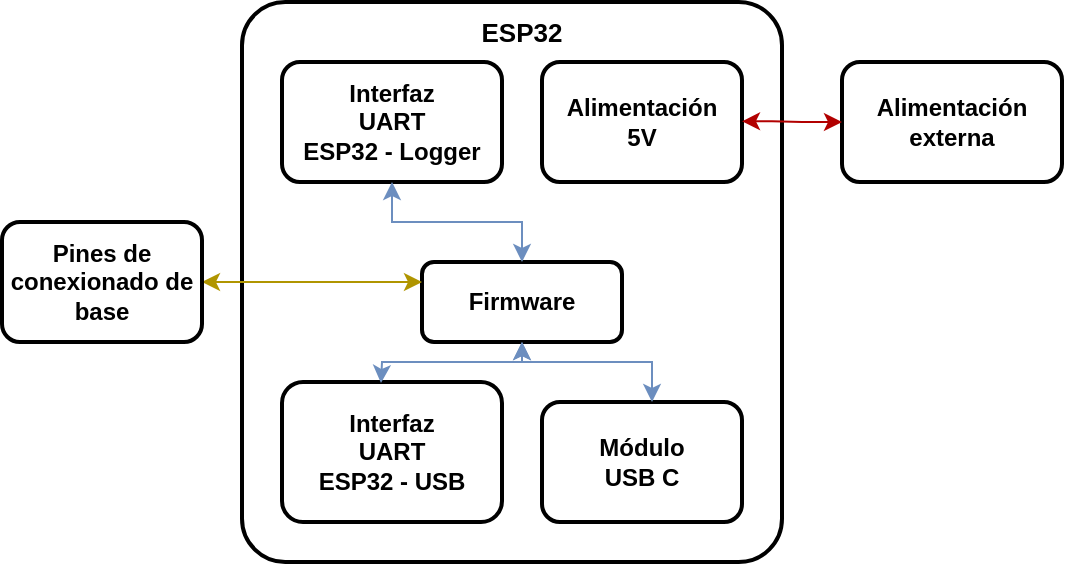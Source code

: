 <mxfile version="21.8.0" type="google">
  <diagram name="Page-1" id="AZl5n2Z-xv-6YmWAkerQ">
    <mxGraphModel grid="1" page="1" gridSize="10" guides="1" tooltips="1" connect="1" arrows="1" fold="1" pageScale="1" pageWidth="827" pageHeight="1169" math="0" shadow="0">
      <root>
        <mxCell id="0" />
        <mxCell id="1" parent="0" />
        <mxCell id="9Rn9oVYCQtDBo2JNrY6k-44" value="" style="rounded=1;whiteSpace=wrap;html=1;arcSize=8;fillColor=none;strokeWidth=2;" vertex="1" parent="1">
          <mxGeometry x="290" y="240" width="270" height="280" as="geometry" />
        </mxCell>
        <mxCell id="9Rn9oVYCQtDBo2JNrY6k-2" value="&lt;b&gt;Interfaz&lt;br&gt;UART&lt;br&gt;ESP32 - USB&lt;br&gt;&lt;/b&gt;" style="rounded=1;whiteSpace=wrap;html=1;fillColor=none;strokeWidth=2;" vertex="1" parent="1">
          <mxGeometry x="310" y="430" width="110" height="70" as="geometry" />
        </mxCell>
        <mxCell id="9Rn9oVYCQtDBo2JNrY6k-3" value="&lt;b&gt;Módulo&lt;br&gt;USB C&lt;br&gt;&lt;/b&gt;" style="rounded=1;whiteSpace=wrap;html=1;fillColor=none;strokeWidth=2;" vertex="1" parent="1">
          <mxGeometry x="440" y="440" width="100" height="60" as="geometry" />
        </mxCell>
        <mxCell id="9Rn9oVYCQtDBo2JNrY6k-4" value="&lt;b&gt;Interfaz&lt;br&gt;UART&lt;br&gt;ESP32 - Logger&lt;br&gt;&lt;/b&gt;" style="rounded=1;whiteSpace=wrap;html=1;fillColor=none;strokeWidth=2;" vertex="1" parent="1">
          <mxGeometry x="310" y="270" width="110" height="60" as="geometry" />
        </mxCell>
        <mxCell id="9Rn9oVYCQtDBo2JNrY6k-6" value="&lt;b&gt;Firmware&lt;/b&gt;" style="rounded=1;whiteSpace=wrap;html=1;fillColor=none;strokeWidth=2;" vertex="1" parent="1">
          <mxGeometry x="380" y="370" width="100" height="40" as="geometry" />
        </mxCell>
        <mxCell id="9Rn9oVYCQtDBo2JNrY6k-7" value="&lt;b&gt;Alimentación&lt;br&gt;5V&lt;br&gt;&lt;/b&gt;" style="rounded=1;whiteSpace=wrap;html=1;fillColor=none;strokeWidth=2;" vertex="1" parent="1">
          <mxGeometry x="440" y="270" width="100" height="60" as="geometry" />
        </mxCell>
        <mxCell id="9Rn9oVYCQtDBo2JNrY6k-8" value="ESP32" style="text;html=1;strokeColor=none;fillColor=none;align=center;verticalAlign=middle;whiteSpace=wrap;rounded=0;fontStyle=1;fontSize=13;" vertex="1" parent="1">
          <mxGeometry x="400" y="240" width="60" height="30" as="geometry" />
        </mxCell>
        <mxCell id="9Rn9oVYCQtDBo2JNrY6k-9" value="Alimentación externa" style="rounded=1;whiteSpace=wrap;html=1;fontStyle=1;fillColor=none;strokeWidth=2;" vertex="1" parent="1">
          <mxGeometry x="590" y="270" width="110" height="60" as="geometry" />
        </mxCell>
        <mxCell id="gq82XVnaDERFkmPNpvWh-1" value="" style="endArrow=classic;startArrow=classic;html=1;rounded=0;entryX=0.5;entryY=1;entryDx=0;entryDy=0;exitX=0.5;exitY=0;exitDx=0;exitDy=0;fillColor=#dae8fc;strokeColor=#6c8ebf;" edge="1" parent="1" source="9Rn9oVYCQtDBo2JNrY6k-6" target="9Rn9oVYCQtDBo2JNrY6k-4">
          <mxGeometry width="50" height="50" relative="1" as="geometry">
            <mxPoint x="350" y="390" as="sourcePoint" />
            <mxPoint x="400" y="340" as="targetPoint" />
            <Array as="points">
              <mxPoint x="430" y="350" />
              <mxPoint x="365" y="350" />
            </Array>
          </mxGeometry>
        </mxCell>
        <mxCell id="gq82XVnaDERFkmPNpvWh-14" value="" style="endArrow=classic;startArrow=classic;html=1;rounded=0;exitX=0.5;exitY=0;exitDx=0;exitDy=0;fillColor=#dae8fc;strokeColor=#6c8ebf;" edge="1" parent="1">
          <mxGeometry width="50" height="50" relative="1" as="geometry">
            <mxPoint x="495" y="440" as="sourcePoint" />
            <mxPoint x="430" y="410" as="targetPoint" />
            <Array as="points">
              <mxPoint x="495" y="420" />
              <mxPoint x="430" y="420" />
            </Array>
          </mxGeometry>
        </mxCell>
        <mxCell id="gq82XVnaDERFkmPNpvWh-17" value="" style="endArrow=classic;startArrow=classic;html=1;rounded=0;fillColor=#e51400;strokeColor=#B20000;exitX=0;exitY=0.5;exitDx=0;exitDy=0;" edge="1" parent="1" source="9Rn9oVYCQtDBo2JNrY6k-9">
          <mxGeometry width="50" height="50" relative="1" as="geometry">
            <mxPoint x="580" y="299.66" as="sourcePoint" />
            <mxPoint x="540" y="299.66" as="targetPoint" />
            <Array as="points">
              <mxPoint x="570" y="300" />
              <mxPoint x="555" y="299.66" />
            </Array>
          </mxGeometry>
        </mxCell>
        <mxCell id="gq82XVnaDERFkmPNpvWh-18" value="" style="endArrow=classic;startArrow=classic;html=1;rounded=0;exitX=0.45;exitY=0.007;exitDx=0;exitDy=0;fillColor=#dae8fc;strokeColor=#6c8ebf;exitPerimeter=0;entryX=0.5;entryY=1;entryDx=0;entryDy=0;" edge="1" parent="1" source="9Rn9oVYCQtDBo2JNrY6k-2" target="9Rn9oVYCQtDBo2JNrY6k-6">
          <mxGeometry width="50" height="50" relative="1" as="geometry">
            <mxPoint x="505" y="450" as="sourcePoint" />
            <mxPoint x="440" y="420" as="targetPoint" />
            <Array as="points">
              <mxPoint x="360" y="420" />
              <mxPoint x="430" y="420" />
            </Array>
          </mxGeometry>
        </mxCell>
        <mxCell id="gq82XVnaDERFkmPNpvWh-20" value="" style="endArrow=classic;startArrow=classic;html=1;rounded=0;fillColor=#e3c800;strokeColor=#B09500;exitX=0;exitY=0.25;exitDx=0;exitDy=0;entryX=1;entryY=0.5;entryDx=0;entryDy=0;" edge="1" parent="1" source="9Rn9oVYCQtDBo2JNrY6k-6" target="gq82XVnaDERFkmPNpvWh-21">
          <mxGeometry width="50" height="50" relative="1" as="geometry">
            <mxPoint x="414" y="330.0" as="sourcePoint" />
            <mxPoint x="374" y="330.0" as="targetPoint" />
            <Array as="points">
              <mxPoint x="360" y="380" />
            </Array>
          </mxGeometry>
        </mxCell>
        <mxCell id="gq82XVnaDERFkmPNpvWh-21" value="&lt;b&gt;Pines de conexionado de base&lt;br&gt;&lt;/b&gt;" style="rounded=1;whiteSpace=wrap;html=1;fillColor=none;strokeWidth=2;" vertex="1" parent="1">
          <mxGeometry x="170" y="350" width="100" height="60" as="geometry" />
        </mxCell>
      </root>
    </mxGraphModel>
  </diagram>
</mxfile>
